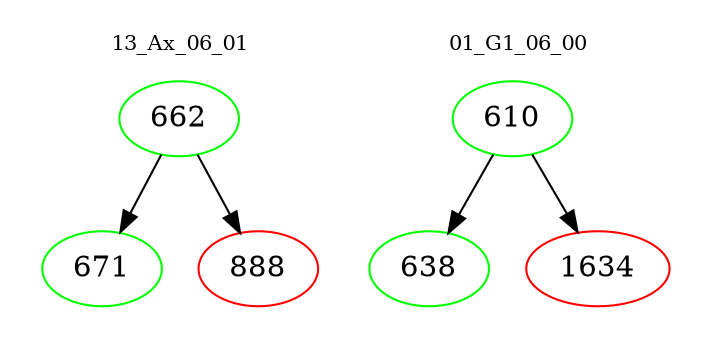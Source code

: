 digraph{
subgraph cluster_0 {
color = white
label = "13_Ax_06_01";
fontsize=10;
T0_662 [label="662", color="green"]
T0_662 -> T0_671 [color="black"]
T0_671 [label="671", color="green"]
T0_662 -> T0_888 [color="black"]
T0_888 [label="888", color="red"]
}
subgraph cluster_1 {
color = white
label = "01_G1_06_00";
fontsize=10;
T1_610 [label="610", color="green"]
T1_610 -> T1_638 [color="black"]
T1_638 [label="638", color="green"]
T1_610 -> T1_1634 [color="black"]
T1_1634 [label="1634", color="red"]
}
}
